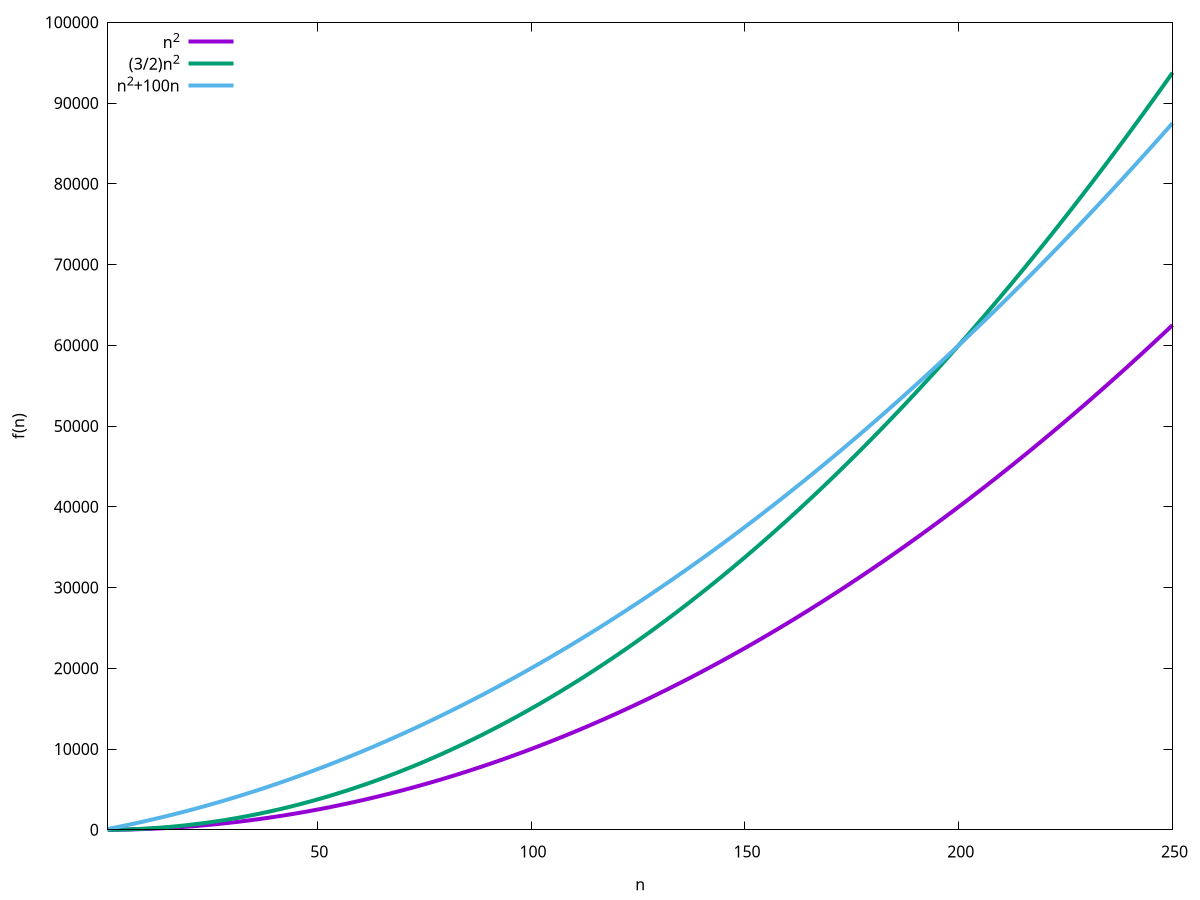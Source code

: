 set terminal jpeg enhanced size 1280,960 font "arial,32.0"
set output "grafico2.jpg"
set key top left
set xlabel "n"
set ylabel "f(n)"
plot [n=1:250] n*n with lines title "n^2" lw 4, \
               1.5*n*n with lines title "(3/2)n^2" lw 4, \
               n*n+100*n with lines title "n^2+100n" lw 4
